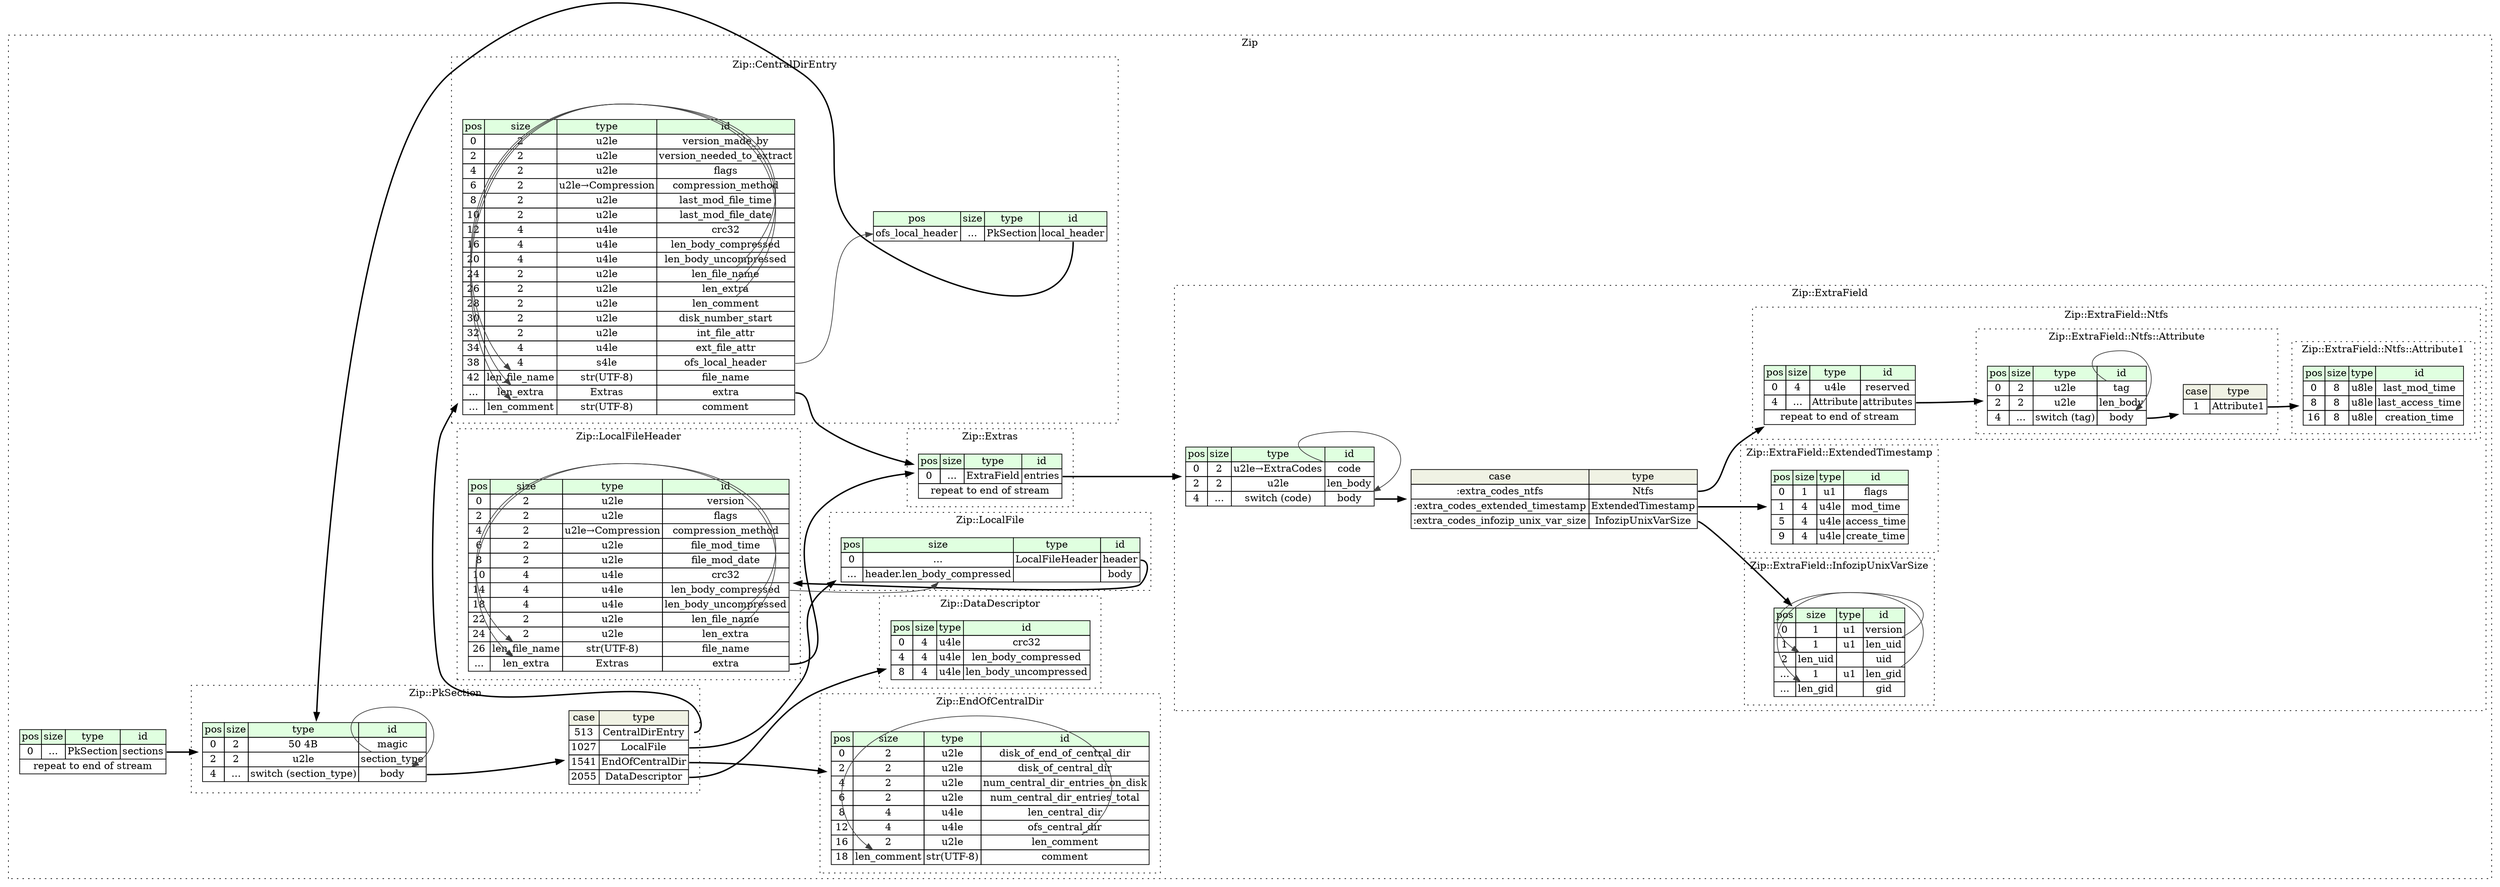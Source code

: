 digraph {
	rankdir=LR;
	node [shape=plaintext];
	subgraph cluster__zip {
		label="Zip";
		graph[style=dotted];

		zip__seq [label=<<TABLE BORDER="0" CELLBORDER="1" CELLSPACING="0">
			<TR><TD BGCOLOR="#E0FFE0">pos</TD><TD BGCOLOR="#E0FFE0">size</TD><TD BGCOLOR="#E0FFE0">type</TD><TD BGCOLOR="#E0FFE0">id</TD></TR>
			<TR><TD PORT="sections_pos">0</TD><TD PORT="sections_size">...</TD><TD>PkSection</TD><TD PORT="sections_type">sections</TD></TR>
			<TR><TD COLSPAN="4" PORT="sections__repeat">repeat to end of stream</TD></TR>
		</TABLE>>];
		subgraph cluster__local_file {
			label="Zip::LocalFile";
			graph[style=dotted];

			local_file__seq [label=<<TABLE BORDER="0" CELLBORDER="1" CELLSPACING="0">
				<TR><TD BGCOLOR="#E0FFE0">pos</TD><TD BGCOLOR="#E0FFE0">size</TD><TD BGCOLOR="#E0FFE0">type</TD><TD BGCOLOR="#E0FFE0">id</TD></TR>
				<TR><TD PORT="header_pos">0</TD><TD PORT="header_size">...</TD><TD>LocalFileHeader</TD><TD PORT="header_type">header</TD></TR>
				<TR><TD PORT="body_pos">...</TD><TD PORT="body_size">header.len_body_compressed</TD><TD></TD><TD PORT="body_type">body</TD></TR>
			</TABLE>>];
		}
		subgraph cluster__data_descriptor {
			label="Zip::DataDescriptor";
			graph[style=dotted];

			data_descriptor__seq [label=<<TABLE BORDER="0" CELLBORDER="1" CELLSPACING="0">
				<TR><TD BGCOLOR="#E0FFE0">pos</TD><TD BGCOLOR="#E0FFE0">size</TD><TD BGCOLOR="#E0FFE0">type</TD><TD BGCOLOR="#E0FFE0">id</TD></TR>
				<TR><TD PORT="crc32_pos">0</TD><TD PORT="crc32_size">4</TD><TD>u4le</TD><TD PORT="crc32_type">crc32</TD></TR>
				<TR><TD PORT="len_body_compressed_pos">4</TD><TD PORT="len_body_compressed_size">4</TD><TD>u4le</TD><TD PORT="len_body_compressed_type">len_body_compressed</TD></TR>
				<TR><TD PORT="len_body_uncompressed_pos">8</TD><TD PORT="len_body_uncompressed_size">4</TD><TD>u4le</TD><TD PORT="len_body_uncompressed_type">len_body_uncompressed</TD></TR>
			</TABLE>>];
		}
		subgraph cluster__extra_field {
			label="Zip::ExtraField";
			graph[style=dotted];

			extra_field__seq [label=<<TABLE BORDER="0" CELLBORDER="1" CELLSPACING="0">
				<TR><TD BGCOLOR="#E0FFE0">pos</TD><TD BGCOLOR="#E0FFE0">size</TD><TD BGCOLOR="#E0FFE0">type</TD><TD BGCOLOR="#E0FFE0">id</TD></TR>
				<TR><TD PORT="code_pos">0</TD><TD PORT="code_size">2</TD><TD>u2le→ExtraCodes</TD><TD PORT="code_type">code</TD></TR>
				<TR><TD PORT="len_body_pos">2</TD><TD PORT="len_body_size">2</TD><TD>u2le</TD><TD PORT="len_body_type">len_body</TD></TR>
				<TR><TD PORT="body_pos">4</TD><TD PORT="body_size">...</TD><TD>switch (code)</TD><TD PORT="body_type">body</TD></TR>
			</TABLE>>];
extra_field__seq_body_switch [label=<<TABLE BORDER="0" CELLBORDER="1" CELLSPACING="0">
	<TR><TD BGCOLOR="#F0F2E4">case</TD><TD BGCOLOR="#F0F2E4">type</TD></TR>
	<TR><TD>:extra_codes_ntfs</TD><TD PORT="case0">Ntfs</TD></TR>
	<TR><TD>:extra_codes_extended_timestamp</TD><TD PORT="case1">ExtendedTimestamp</TD></TR>
	<TR><TD>:extra_codes_infozip_unix_var_size</TD><TD PORT="case2">InfozipUnixVarSize</TD></TR>
</TABLE>>];
			subgraph cluster__ntfs {
				label="Zip::ExtraField::Ntfs";
				graph[style=dotted];

				ntfs__seq [label=<<TABLE BORDER="0" CELLBORDER="1" CELLSPACING="0">
					<TR><TD BGCOLOR="#E0FFE0">pos</TD><TD BGCOLOR="#E0FFE0">size</TD><TD BGCOLOR="#E0FFE0">type</TD><TD BGCOLOR="#E0FFE0">id</TD></TR>
					<TR><TD PORT="reserved_pos">0</TD><TD PORT="reserved_size">4</TD><TD>u4le</TD><TD PORT="reserved_type">reserved</TD></TR>
					<TR><TD PORT="attributes_pos">4</TD><TD PORT="attributes_size">...</TD><TD>Attribute</TD><TD PORT="attributes_type">attributes</TD></TR>
					<TR><TD COLSPAN="4" PORT="attributes__repeat">repeat to end of stream</TD></TR>
				</TABLE>>];
				subgraph cluster__attribute {
					label="Zip::ExtraField::Ntfs::Attribute";
					graph[style=dotted];

					attribute__seq [label=<<TABLE BORDER="0" CELLBORDER="1" CELLSPACING="0">
						<TR><TD BGCOLOR="#E0FFE0">pos</TD><TD BGCOLOR="#E0FFE0">size</TD><TD BGCOLOR="#E0FFE0">type</TD><TD BGCOLOR="#E0FFE0">id</TD></TR>
						<TR><TD PORT="tag_pos">0</TD><TD PORT="tag_size">2</TD><TD>u2le</TD><TD PORT="tag_type">tag</TD></TR>
						<TR><TD PORT="len_body_pos">2</TD><TD PORT="len_body_size">2</TD><TD>u2le</TD><TD PORT="len_body_type">len_body</TD></TR>
						<TR><TD PORT="body_pos">4</TD><TD PORT="body_size">...</TD><TD>switch (tag)</TD><TD PORT="body_type">body</TD></TR>
					</TABLE>>];
attribute__seq_body_switch [label=<<TABLE BORDER="0" CELLBORDER="1" CELLSPACING="0">
	<TR><TD BGCOLOR="#F0F2E4">case</TD><TD BGCOLOR="#F0F2E4">type</TD></TR>
	<TR><TD>1</TD><TD PORT="case0">Attribute1</TD></TR>
</TABLE>>];
				}
				subgraph cluster__attribute_1 {
					label="Zip::ExtraField::Ntfs::Attribute1";
					graph[style=dotted];

					attribute_1__seq [label=<<TABLE BORDER="0" CELLBORDER="1" CELLSPACING="0">
						<TR><TD BGCOLOR="#E0FFE0">pos</TD><TD BGCOLOR="#E0FFE0">size</TD><TD BGCOLOR="#E0FFE0">type</TD><TD BGCOLOR="#E0FFE0">id</TD></TR>
						<TR><TD PORT="last_mod_time_pos">0</TD><TD PORT="last_mod_time_size">8</TD><TD>u8le</TD><TD PORT="last_mod_time_type">last_mod_time</TD></TR>
						<TR><TD PORT="last_access_time_pos">8</TD><TD PORT="last_access_time_size">8</TD><TD>u8le</TD><TD PORT="last_access_time_type">last_access_time</TD></TR>
						<TR><TD PORT="creation_time_pos">16</TD><TD PORT="creation_time_size">8</TD><TD>u8le</TD><TD PORT="creation_time_type">creation_time</TD></TR>
					</TABLE>>];
				}
			}
			subgraph cluster__extended_timestamp {
				label="Zip::ExtraField::ExtendedTimestamp";
				graph[style=dotted];

				extended_timestamp__seq [label=<<TABLE BORDER="0" CELLBORDER="1" CELLSPACING="0">
					<TR><TD BGCOLOR="#E0FFE0">pos</TD><TD BGCOLOR="#E0FFE0">size</TD><TD BGCOLOR="#E0FFE0">type</TD><TD BGCOLOR="#E0FFE0">id</TD></TR>
					<TR><TD PORT="flags_pos">0</TD><TD PORT="flags_size">1</TD><TD>u1</TD><TD PORT="flags_type">flags</TD></TR>
					<TR><TD PORT="mod_time_pos">1</TD><TD PORT="mod_time_size">4</TD><TD>u4le</TD><TD PORT="mod_time_type">mod_time</TD></TR>
					<TR><TD PORT="access_time_pos">5</TD><TD PORT="access_time_size">4</TD><TD>u4le</TD><TD PORT="access_time_type">access_time</TD></TR>
					<TR><TD PORT="create_time_pos">9</TD><TD PORT="create_time_size">4</TD><TD>u4le</TD><TD PORT="create_time_type">create_time</TD></TR>
				</TABLE>>];
			}
			subgraph cluster__infozip_unix_var_size {
				label="Zip::ExtraField::InfozipUnixVarSize";
				graph[style=dotted];

				infozip_unix_var_size__seq [label=<<TABLE BORDER="0" CELLBORDER="1" CELLSPACING="0">
					<TR><TD BGCOLOR="#E0FFE0">pos</TD><TD BGCOLOR="#E0FFE0">size</TD><TD BGCOLOR="#E0FFE0">type</TD><TD BGCOLOR="#E0FFE0">id</TD></TR>
					<TR><TD PORT="version_pos">0</TD><TD PORT="version_size">1</TD><TD>u1</TD><TD PORT="version_type">version</TD></TR>
					<TR><TD PORT="len_uid_pos">1</TD><TD PORT="len_uid_size">1</TD><TD>u1</TD><TD PORT="len_uid_type">len_uid</TD></TR>
					<TR><TD PORT="uid_pos">2</TD><TD PORT="uid_size">len_uid</TD><TD></TD><TD PORT="uid_type">uid</TD></TR>
					<TR><TD PORT="len_gid_pos">...</TD><TD PORT="len_gid_size">1</TD><TD>u1</TD><TD PORT="len_gid_type">len_gid</TD></TR>
					<TR><TD PORT="gid_pos">...</TD><TD PORT="gid_size">len_gid</TD><TD></TD><TD PORT="gid_type">gid</TD></TR>
				</TABLE>>];
			}
		}
		subgraph cluster__central_dir_entry {
			label="Zip::CentralDirEntry";
			graph[style=dotted];

			central_dir_entry__seq [label=<<TABLE BORDER="0" CELLBORDER="1" CELLSPACING="0">
				<TR><TD BGCOLOR="#E0FFE0">pos</TD><TD BGCOLOR="#E0FFE0">size</TD><TD BGCOLOR="#E0FFE0">type</TD><TD BGCOLOR="#E0FFE0">id</TD></TR>
				<TR><TD PORT="version_made_by_pos">0</TD><TD PORT="version_made_by_size">2</TD><TD>u2le</TD><TD PORT="version_made_by_type">version_made_by</TD></TR>
				<TR><TD PORT="version_needed_to_extract_pos">2</TD><TD PORT="version_needed_to_extract_size">2</TD><TD>u2le</TD><TD PORT="version_needed_to_extract_type">version_needed_to_extract</TD></TR>
				<TR><TD PORT="flags_pos">4</TD><TD PORT="flags_size">2</TD><TD>u2le</TD><TD PORT="flags_type">flags</TD></TR>
				<TR><TD PORT="compression_method_pos">6</TD><TD PORT="compression_method_size">2</TD><TD>u2le→Compression</TD><TD PORT="compression_method_type">compression_method</TD></TR>
				<TR><TD PORT="last_mod_file_time_pos">8</TD><TD PORT="last_mod_file_time_size">2</TD><TD>u2le</TD><TD PORT="last_mod_file_time_type">last_mod_file_time</TD></TR>
				<TR><TD PORT="last_mod_file_date_pos">10</TD><TD PORT="last_mod_file_date_size">2</TD><TD>u2le</TD><TD PORT="last_mod_file_date_type">last_mod_file_date</TD></TR>
				<TR><TD PORT="crc32_pos">12</TD><TD PORT="crc32_size">4</TD><TD>u4le</TD><TD PORT="crc32_type">crc32</TD></TR>
				<TR><TD PORT="len_body_compressed_pos">16</TD><TD PORT="len_body_compressed_size">4</TD><TD>u4le</TD><TD PORT="len_body_compressed_type">len_body_compressed</TD></TR>
				<TR><TD PORT="len_body_uncompressed_pos">20</TD><TD PORT="len_body_uncompressed_size">4</TD><TD>u4le</TD><TD PORT="len_body_uncompressed_type">len_body_uncompressed</TD></TR>
				<TR><TD PORT="len_file_name_pos">24</TD><TD PORT="len_file_name_size">2</TD><TD>u2le</TD><TD PORT="len_file_name_type">len_file_name</TD></TR>
				<TR><TD PORT="len_extra_pos">26</TD><TD PORT="len_extra_size">2</TD><TD>u2le</TD><TD PORT="len_extra_type">len_extra</TD></TR>
				<TR><TD PORT="len_comment_pos">28</TD><TD PORT="len_comment_size">2</TD><TD>u2le</TD><TD PORT="len_comment_type">len_comment</TD></TR>
				<TR><TD PORT="disk_number_start_pos">30</TD><TD PORT="disk_number_start_size">2</TD><TD>u2le</TD><TD PORT="disk_number_start_type">disk_number_start</TD></TR>
				<TR><TD PORT="int_file_attr_pos">32</TD><TD PORT="int_file_attr_size">2</TD><TD>u2le</TD><TD PORT="int_file_attr_type">int_file_attr</TD></TR>
				<TR><TD PORT="ext_file_attr_pos">34</TD><TD PORT="ext_file_attr_size">4</TD><TD>u4le</TD><TD PORT="ext_file_attr_type">ext_file_attr</TD></TR>
				<TR><TD PORT="ofs_local_header_pos">38</TD><TD PORT="ofs_local_header_size">4</TD><TD>s4le</TD><TD PORT="ofs_local_header_type">ofs_local_header</TD></TR>
				<TR><TD PORT="file_name_pos">42</TD><TD PORT="file_name_size">len_file_name</TD><TD>str(UTF-8)</TD><TD PORT="file_name_type">file_name</TD></TR>
				<TR><TD PORT="extra_pos">...</TD><TD PORT="extra_size">len_extra</TD><TD>Extras</TD><TD PORT="extra_type">extra</TD></TR>
				<TR><TD PORT="comment_pos">...</TD><TD PORT="comment_size">len_comment</TD><TD>str(UTF-8)</TD><TD PORT="comment_type">comment</TD></TR>
			</TABLE>>];
			central_dir_entry__inst__local_header [label=<<TABLE BORDER="0" CELLBORDER="1" CELLSPACING="0">
				<TR><TD BGCOLOR="#E0FFE0">pos</TD><TD BGCOLOR="#E0FFE0">size</TD><TD BGCOLOR="#E0FFE0">type</TD><TD BGCOLOR="#E0FFE0">id</TD></TR>
				<TR><TD PORT="local_header_pos">ofs_local_header</TD><TD PORT="local_header_size">...</TD><TD>PkSection</TD><TD PORT="local_header_type">local_header</TD></TR>
			</TABLE>>];
		}
		subgraph cluster__pk_section {
			label="Zip::PkSection";
			graph[style=dotted];

			pk_section__seq [label=<<TABLE BORDER="0" CELLBORDER="1" CELLSPACING="0">
				<TR><TD BGCOLOR="#E0FFE0">pos</TD><TD BGCOLOR="#E0FFE0">size</TD><TD BGCOLOR="#E0FFE0">type</TD><TD BGCOLOR="#E0FFE0">id</TD></TR>
				<TR><TD PORT="magic_pos">0</TD><TD PORT="magic_size">2</TD><TD>50 4B</TD><TD PORT="magic_type">magic</TD></TR>
				<TR><TD PORT="section_type_pos">2</TD><TD PORT="section_type_size">2</TD><TD>u2le</TD><TD PORT="section_type_type">section_type</TD></TR>
				<TR><TD PORT="body_pos">4</TD><TD PORT="body_size">...</TD><TD>switch (section_type)</TD><TD PORT="body_type">body</TD></TR>
			</TABLE>>];
pk_section__seq_body_switch [label=<<TABLE BORDER="0" CELLBORDER="1" CELLSPACING="0">
	<TR><TD BGCOLOR="#F0F2E4">case</TD><TD BGCOLOR="#F0F2E4">type</TD></TR>
	<TR><TD>513</TD><TD PORT="case0">CentralDirEntry</TD></TR>
	<TR><TD>1027</TD><TD PORT="case1">LocalFile</TD></TR>
	<TR><TD>1541</TD><TD PORT="case2">EndOfCentralDir</TD></TR>
	<TR><TD>2055</TD><TD PORT="case3">DataDescriptor</TD></TR>
</TABLE>>];
		}
		subgraph cluster__extras {
			label="Zip::Extras";
			graph[style=dotted];

			extras__seq [label=<<TABLE BORDER="0" CELLBORDER="1" CELLSPACING="0">
				<TR><TD BGCOLOR="#E0FFE0">pos</TD><TD BGCOLOR="#E0FFE0">size</TD><TD BGCOLOR="#E0FFE0">type</TD><TD BGCOLOR="#E0FFE0">id</TD></TR>
				<TR><TD PORT="entries_pos">0</TD><TD PORT="entries_size">...</TD><TD>ExtraField</TD><TD PORT="entries_type">entries</TD></TR>
				<TR><TD COLSPAN="4" PORT="entries__repeat">repeat to end of stream</TD></TR>
			</TABLE>>];
		}
		subgraph cluster__local_file_header {
			label="Zip::LocalFileHeader";
			graph[style=dotted];

			local_file_header__seq [label=<<TABLE BORDER="0" CELLBORDER="1" CELLSPACING="0">
				<TR><TD BGCOLOR="#E0FFE0">pos</TD><TD BGCOLOR="#E0FFE0">size</TD><TD BGCOLOR="#E0FFE0">type</TD><TD BGCOLOR="#E0FFE0">id</TD></TR>
				<TR><TD PORT="version_pos">0</TD><TD PORT="version_size">2</TD><TD>u2le</TD><TD PORT="version_type">version</TD></TR>
				<TR><TD PORT="flags_pos">2</TD><TD PORT="flags_size">2</TD><TD>u2le</TD><TD PORT="flags_type">flags</TD></TR>
				<TR><TD PORT="compression_method_pos">4</TD><TD PORT="compression_method_size">2</TD><TD>u2le→Compression</TD><TD PORT="compression_method_type">compression_method</TD></TR>
				<TR><TD PORT="file_mod_time_pos">6</TD><TD PORT="file_mod_time_size">2</TD><TD>u2le</TD><TD PORT="file_mod_time_type">file_mod_time</TD></TR>
				<TR><TD PORT="file_mod_date_pos">8</TD><TD PORT="file_mod_date_size">2</TD><TD>u2le</TD><TD PORT="file_mod_date_type">file_mod_date</TD></TR>
				<TR><TD PORT="crc32_pos">10</TD><TD PORT="crc32_size">4</TD><TD>u4le</TD><TD PORT="crc32_type">crc32</TD></TR>
				<TR><TD PORT="len_body_compressed_pos">14</TD><TD PORT="len_body_compressed_size">4</TD><TD>u4le</TD><TD PORT="len_body_compressed_type">len_body_compressed</TD></TR>
				<TR><TD PORT="len_body_uncompressed_pos">18</TD><TD PORT="len_body_uncompressed_size">4</TD><TD>u4le</TD><TD PORT="len_body_uncompressed_type">len_body_uncompressed</TD></TR>
				<TR><TD PORT="len_file_name_pos">22</TD><TD PORT="len_file_name_size">2</TD><TD>u2le</TD><TD PORT="len_file_name_type">len_file_name</TD></TR>
				<TR><TD PORT="len_extra_pos">24</TD><TD PORT="len_extra_size">2</TD><TD>u2le</TD><TD PORT="len_extra_type">len_extra</TD></TR>
				<TR><TD PORT="file_name_pos">26</TD><TD PORT="file_name_size">len_file_name</TD><TD>str(UTF-8)</TD><TD PORT="file_name_type">file_name</TD></TR>
				<TR><TD PORT="extra_pos">...</TD><TD PORT="extra_size">len_extra</TD><TD>Extras</TD><TD PORT="extra_type">extra</TD></TR>
			</TABLE>>];
		}
		subgraph cluster__end_of_central_dir {
			label="Zip::EndOfCentralDir";
			graph[style=dotted];

			end_of_central_dir__seq [label=<<TABLE BORDER="0" CELLBORDER="1" CELLSPACING="0">
				<TR><TD BGCOLOR="#E0FFE0">pos</TD><TD BGCOLOR="#E0FFE0">size</TD><TD BGCOLOR="#E0FFE0">type</TD><TD BGCOLOR="#E0FFE0">id</TD></TR>
				<TR><TD PORT="disk_of_end_of_central_dir_pos">0</TD><TD PORT="disk_of_end_of_central_dir_size">2</TD><TD>u2le</TD><TD PORT="disk_of_end_of_central_dir_type">disk_of_end_of_central_dir</TD></TR>
				<TR><TD PORT="disk_of_central_dir_pos">2</TD><TD PORT="disk_of_central_dir_size">2</TD><TD>u2le</TD><TD PORT="disk_of_central_dir_type">disk_of_central_dir</TD></TR>
				<TR><TD PORT="num_central_dir_entries_on_disk_pos">4</TD><TD PORT="num_central_dir_entries_on_disk_size">2</TD><TD>u2le</TD><TD PORT="num_central_dir_entries_on_disk_type">num_central_dir_entries_on_disk</TD></TR>
				<TR><TD PORT="num_central_dir_entries_total_pos">6</TD><TD PORT="num_central_dir_entries_total_size">2</TD><TD>u2le</TD><TD PORT="num_central_dir_entries_total_type">num_central_dir_entries_total</TD></TR>
				<TR><TD PORT="len_central_dir_pos">8</TD><TD PORT="len_central_dir_size">4</TD><TD>u4le</TD><TD PORT="len_central_dir_type">len_central_dir</TD></TR>
				<TR><TD PORT="ofs_central_dir_pos">12</TD><TD PORT="ofs_central_dir_size">4</TD><TD>u4le</TD><TD PORT="ofs_central_dir_type">ofs_central_dir</TD></TR>
				<TR><TD PORT="len_comment_pos">16</TD><TD PORT="len_comment_size">2</TD><TD>u2le</TD><TD PORT="len_comment_type">len_comment</TD></TR>
				<TR><TD PORT="comment_pos">18</TD><TD PORT="comment_size">len_comment</TD><TD>str(UTF-8)</TD><TD PORT="comment_type">comment</TD></TR>
			</TABLE>>];
		}
	}
	zip__seq:sections_type -> pk_section__seq [style=bold];
	local_file__seq:header_type -> local_file_header__seq [style=bold];
	local_file_header__seq:len_body_compressed_type -> local_file__seq:body_size [color="#404040"];
	extra_field__seq:body_type -> extra_field__seq_body_switch [style=bold];
	extra_field__seq_body_switch:case0 -> ntfs__seq [style=bold];
	extra_field__seq_body_switch:case1 -> extended_timestamp__seq [style=bold];
	extra_field__seq_body_switch:case2 -> infozip_unix_var_size__seq [style=bold];
	extra_field__seq:code_type -> extra_field__seq:body_type [color="#404040"];
	ntfs__seq:attributes_type -> attribute__seq [style=bold];
	attribute__seq:body_type -> attribute__seq_body_switch [style=bold];
	attribute__seq_body_switch:case0 -> attribute_1__seq [style=bold];
	attribute__seq:tag_type -> attribute__seq:body_type [color="#404040"];
	infozip_unix_var_size__seq:len_uid_type -> infozip_unix_var_size__seq:uid_size [color="#404040"];
	infozip_unix_var_size__seq:len_gid_type -> infozip_unix_var_size__seq:gid_size [color="#404040"];
	central_dir_entry__seq:len_file_name_type -> central_dir_entry__seq:file_name_size [color="#404040"];
	central_dir_entry__seq:len_extra_type -> central_dir_entry__seq:extra_size [color="#404040"];
	central_dir_entry__seq:extra_type -> extras__seq [style=bold];
	central_dir_entry__seq:len_comment_type -> central_dir_entry__seq:comment_size [color="#404040"];
	central_dir_entry__seq:ofs_local_header_type -> central_dir_entry__inst__local_header:local_header_pos [color="#404040"];
	central_dir_entry__inst__local_header:local_header_type -> pk_section__seq [style=bold];
	pk_section__seq:body_type -> pk_section__seq_body_switch [style=bold];
	pk_section__seq_body_switch:case0 -> central_dir_entry__seq [style=bold];
	pk_section__seq_body_switch:case1 -> local_file__seq [style=bold];
	pk_section__seq_body_switch:case2 -> end_of_central_dir__seq [style=bold];
	pk_section__seq_body_switch:case3 -> data_descriptor__seq [style=bold];
	pk_section__seq:section_type_type -> pk_section__seq:body_type [color="#404040"];
	extras__seq:entries_type -> extra_field__seq [style=bold];
	local_file_header__seq:len_file_name_type -> local_file_header__seq:file_name_size [color="#404040"];
	local_file_header__seq:len_extra_type -> local_file_header__seq:extra_size [color="#404040"];
	local_file_header__seq:extra_type -> extras__seq [style=bold];
	end_of_central_dir__seq:len_comment_type -> end_of_central_dir__seq:comment_size [color="#404040"];
}
